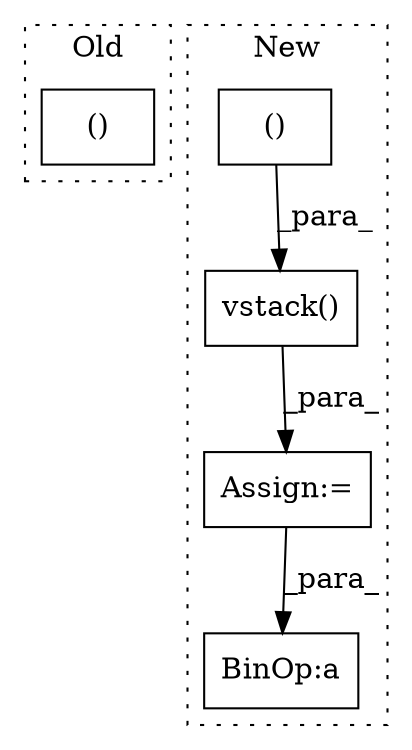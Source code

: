 digraph G {
subgraph cluster0 {
1 [label="()" a="54" s="1298" l="25" shape="box"];
label = "Old";
style="dotted";
}
subgraph cluster1 {
2 [label="vstack()" a="75" s="1229,1266" l="10,1" shape="box"];
3 [label="Assign:=" a="68" s="1226" l="3" shape="box"];
4 [label="()" a="54" s="1250" l="15" shape="box"];
5 [label="BinOp:a" a="82" s="1399" l="3" shape="box"];
label = "New";
style="dotted";
}
2 -> 3 [label="_para_"];
3 -> 5 [label="_para_"];
4 -> 2 [label="_para_"];
}